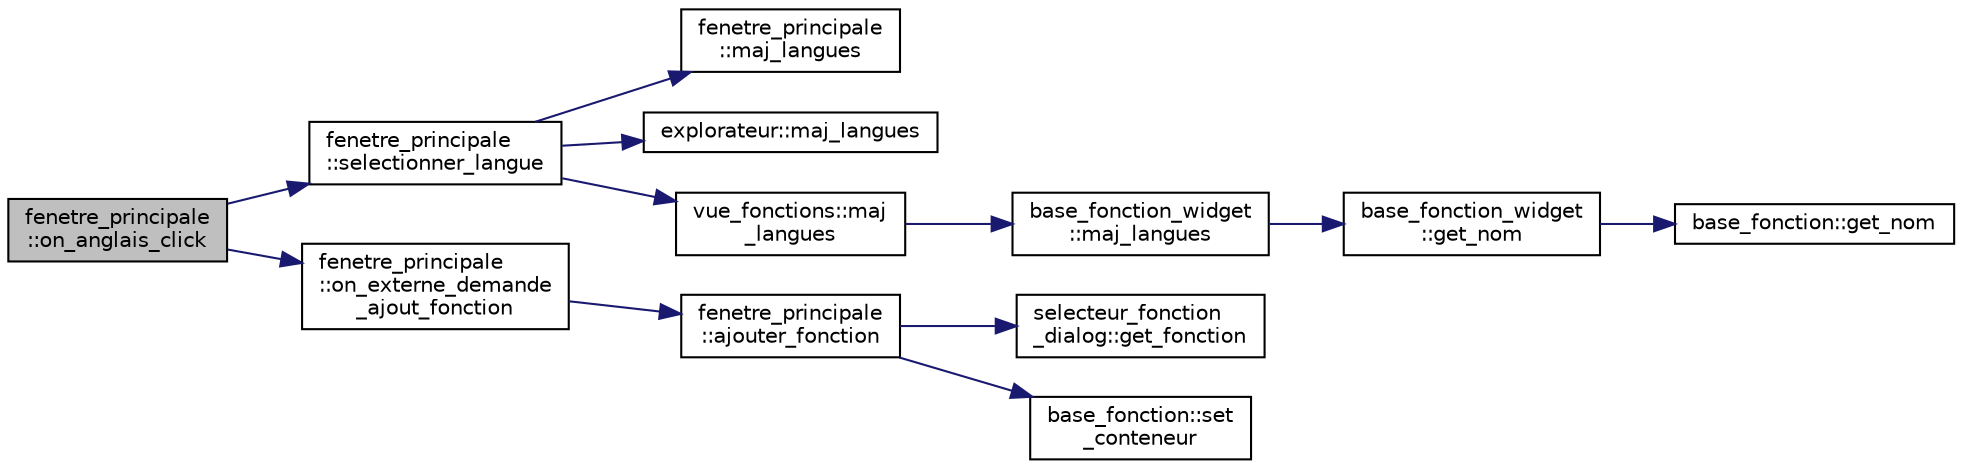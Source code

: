 digraph "fenetre_principale::on_anglais_click"
{
  edge [fontname="Helvetica",fontsize="10",labelfontname="Helvetica",labelfontsize="10"];
  node [fontname="Helvetica",fontsize="10",shape=record];
  rankdir="LR";
  Node1143 [label="fenetre_principale\l::on_anglais_click",height=0.2,width=0.4,color="black", fillcolor="grey75", style="filled", fontcolor="black"];
  Node1143 -> Node1144 [color="midnightblue",fontsize="10",style="solid",fontname="Helvetica"];
  Node1144 [label="fenetre_principale\l::selectionner_langue",height=0.2,width=0.4,color="black", fillcolor="white", style="filled",URL="$classfenetre__principale.html#ae32e8773306ca299d987888a1f5f3f1c",tooltip="Sélectionne une langue donnée. "];
  Node1144 -> Node1145 [color="midnightblue",fontsize="10",style="solid",fontname="Helvetica"];
  Node1145 [label="fenetre_principale\l::maj_langues",height=0.2,width=0.4,color="black", fillcolor="white", style="filled",URL="$classfenetre__principale.html#a3f1f7cfbc1969008ede81e69befd2381",tooltip="Met à jour les textes selon la langue choisie. "];
  Node1144 -> Node1146 [color="midnightblue",fontsize="10",style="solid",fontname="Helvetica"];
  Node1146 [label="explorateur::maj_langues",height=0.2,width=0.4,color="black", fillcolor="white", style="filled",URL="$classexplorateur.html#a305b2dd61276494f9c571ea7582d56c9",tooltip="Met à jour les textes selon la langue choisie. "];
  Node1144 -> Node1147 [color="midnightblue",fontsize="10",style="solid",fontname="Helvetica"];
  Node1147 [label="vue_fonctions::maj\l_langues",height=0.2,width=0.4,color="black", fillcolor="white", style="filled",URL="$classvue__fonctions.html#a810a001089eecf860f129d3a3886b42d",tooltip="Met à jour les textes selon la langue choisie. "];
  Node1147 -> Node1148 [color="midnightblue",fontsize="10",style="solid",fontname="Helvetica"];
  Node1148 [label="base_fonction_widget\l::maj_langues",height=0.2,width=0.4,color="black", fillcolor="white", style="filled",URL="$classbase__fonction__widget.html#a53a7a59459acab8c90723893a03a8424",tooltip="Met à jour les textes selon la langue choisie. "];
  Node1148 -> Node1149 [color="midnightblue",fontsize="10",style="solid",fontname="Helvetica"];
  Node1149 [label="base_fonction_widget\l::get_nom",height=0.2,width=0.4,color="black", fillcolor="white", style="filled",URL="$classbase__fonction__widget.html#a49158595d1376bdf84a712ff18cb00b2",tooltip="Fonction retournant le nom de la fonction à afficher. "];
  Node1149 -> Node1150 [color="midnightblue",fontsize="10",style="solid",fontname="Helvetica"];
  Node1150 [label="base_fonction::get_nom",height=0.2,width=0.4,color="black", fillcolor="white", style="filled",URL="$classbase__fonction.html#aa184addbc0e71b3fd255b2f0b9e7c99e",tooltip="Accesseur du nom de la fonction. "];
  Node1143 -> Node1151 [color="midnightblue",fontsize="10",style="solid",fontname="Helvetica"];
  Node1151 [label="fenetre_principale\l::on_externe_demande\l_ajout_fonction",height=0.2,width=0.4,color="black", fillcolor="white", style="filled",URL="$classfenetre__principale.html#afd877cacd6b210f002e5728eab9aee2b",tooltip="Fonction appelée lorsqu&#39;il y a une demande externe d&#39;ajout de fonction. "];
  Node1151 -> Node1152 [color="midnightblue",fontsize="10",style="solid",fontname="Helvetica"];
  Node1152 [label="fenetre_principale\l::ajouter_fonction",height=0.2,width=0.4,color="black", fillcolor="white", style="filled",URL="$classfenetre__principale.html#a0257f102b5827b67ca870579e062232e",tooltip="Ajoute une fonction dans un conteneur donné. "];
  Node1152 -> Node1153 [color="midnightblue",fontsize="10",style="solid",fontname="Helvetica"];
  Node1153 [label="selecteur_fonction\l_dialog::get_fonction",height=0.2,width=0.4,color="black", fillcolor="white", style="filled",URL="$classselecteur__fonction__dialog.html#a35a75e577db0e5ca0e9ac64b5202e176",tooltip="Accessur de la fonction créée. "];
  Node1152 -> Node1154 [color="midnightblue",fontsize="10",style="solid",fontname="Helvetica"];
  Node1154 [label="base_fonction::set\l_conteneur",height=0.2,width=0.4,color="black", fillcolor="white", style="filled",URL="$classbase__fonction.html#aa487a07ab1961bfbdf04ddd3c72b4d3c",tooltip="Initialise le conteneur de la fonction. "];
}
